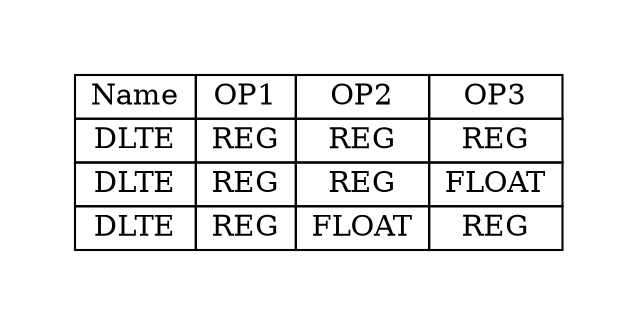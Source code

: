digraph{
graph [pad="0.5", nodesep="0.5", ranksep="2" ]
node [shape=plain]
Foo [label=<
<table border="0" cellborder="1" cellspacing="0">
<tr><td> Name </td> <td> OP1 </td><td> OP2 </td><td> OP3 </td> </tr>
<tr><td> DLTE </td><td> REG </td><td> REG </td><td> REG </td> </tr>
<tr><td> DLTE </td><td> REG </td><td> REG </td><td> FLOAT </td> </tr>
<tr><td> DLTE </td><td> REG </td><td> FLOAT </td><td> REG </td> </tr>
</table>>];
}
